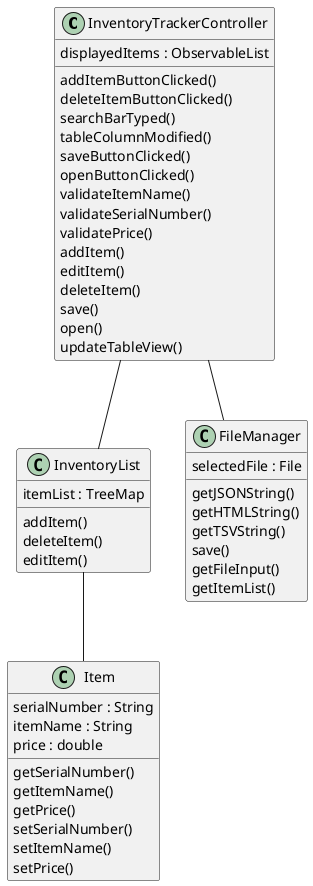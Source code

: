@startuml

class InventoryTrackerController
{
displayedItems : ObservableList
addItemButtonClicked()
deleteItemButtonClicked()
searchBarTyped()
tableColumnModified()
saveButtonClicked()
openButtonClicked()
validateItemName()
validateSerialNumber()
validatePrice()
addItem()
editItem()
deleteItem()
save()
open()
updateTableView()
}

class InventoryList
{
itemList : TreeMap
addItem()
deleteItem()
editItem()
}

class Item
{
serialNumber : String
itemName : String
price : double
getSerialNumber()
getItemName()
getPrice()
setSerialNumber()
setItemName()
setPrice()
}

class FileManager
{
selectedFile : File
getJSONString()
getHTMLString()
getTSVString()
save()
getFileInput()
getItemList()
}

InventoryTrackerController -- InventoryList
InventoryList -- Item
InventoryTrackerController -- FileManager

@enduml